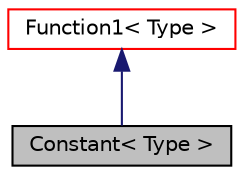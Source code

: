 digraph "Constant&lt; Type &gt;"
{
  bgcolor="transparent";
  edge [fontname="Helvetica",fontsize="10",labelfontname="Helvetica",labelfontsize="10"];
  node [fontname="Helvetica",fontsize="10",shape=record];
  Node1 [label="Constant\< Type \>",height=0.2,width=0.4,color="black", fillcolor="grey75", style="filled", fontcolor="black"];
  Node2 -> Node1 [dir="back",color="midnightblue",fontsize="10",style="solid",fontname="Helvetica"];
  Node2 [label="Function1\< Type \>",height=0.2,width=0.4,color="red",URL="$a00882.html",tooltip="Top level data entry class for use in dictionaries. Provides a mechanism to specify a variable as a c..."];
}
